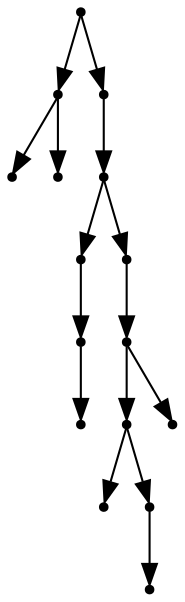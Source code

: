 digraph {
  15 [shape=point];
  2 [shape=point];
  0 [shape=point];
  1 [shape=point];
  14 [shape=point];
  13 [shape=point];
  5 [shape=point];
  4 [shape=point];
  3 [shape=point];
  12 [shape=point];
  11 [shape=point];
  9 [shape=point];
  6 [shape=point];
  8 [shape=point];
  7 [shape=point];
  10 [shape=point];
15 -> 2;
2 -> 0;
2 -> 1;
15 -> 14;
14 -> 13;
13 -> 5;
5 -> 4;
4 -> 3;
13 -> 12;
12 -> 11;
11 -> 9;
9 -> 6;
9 -> 8;
8 -> 7;
11 -> 10;
}
